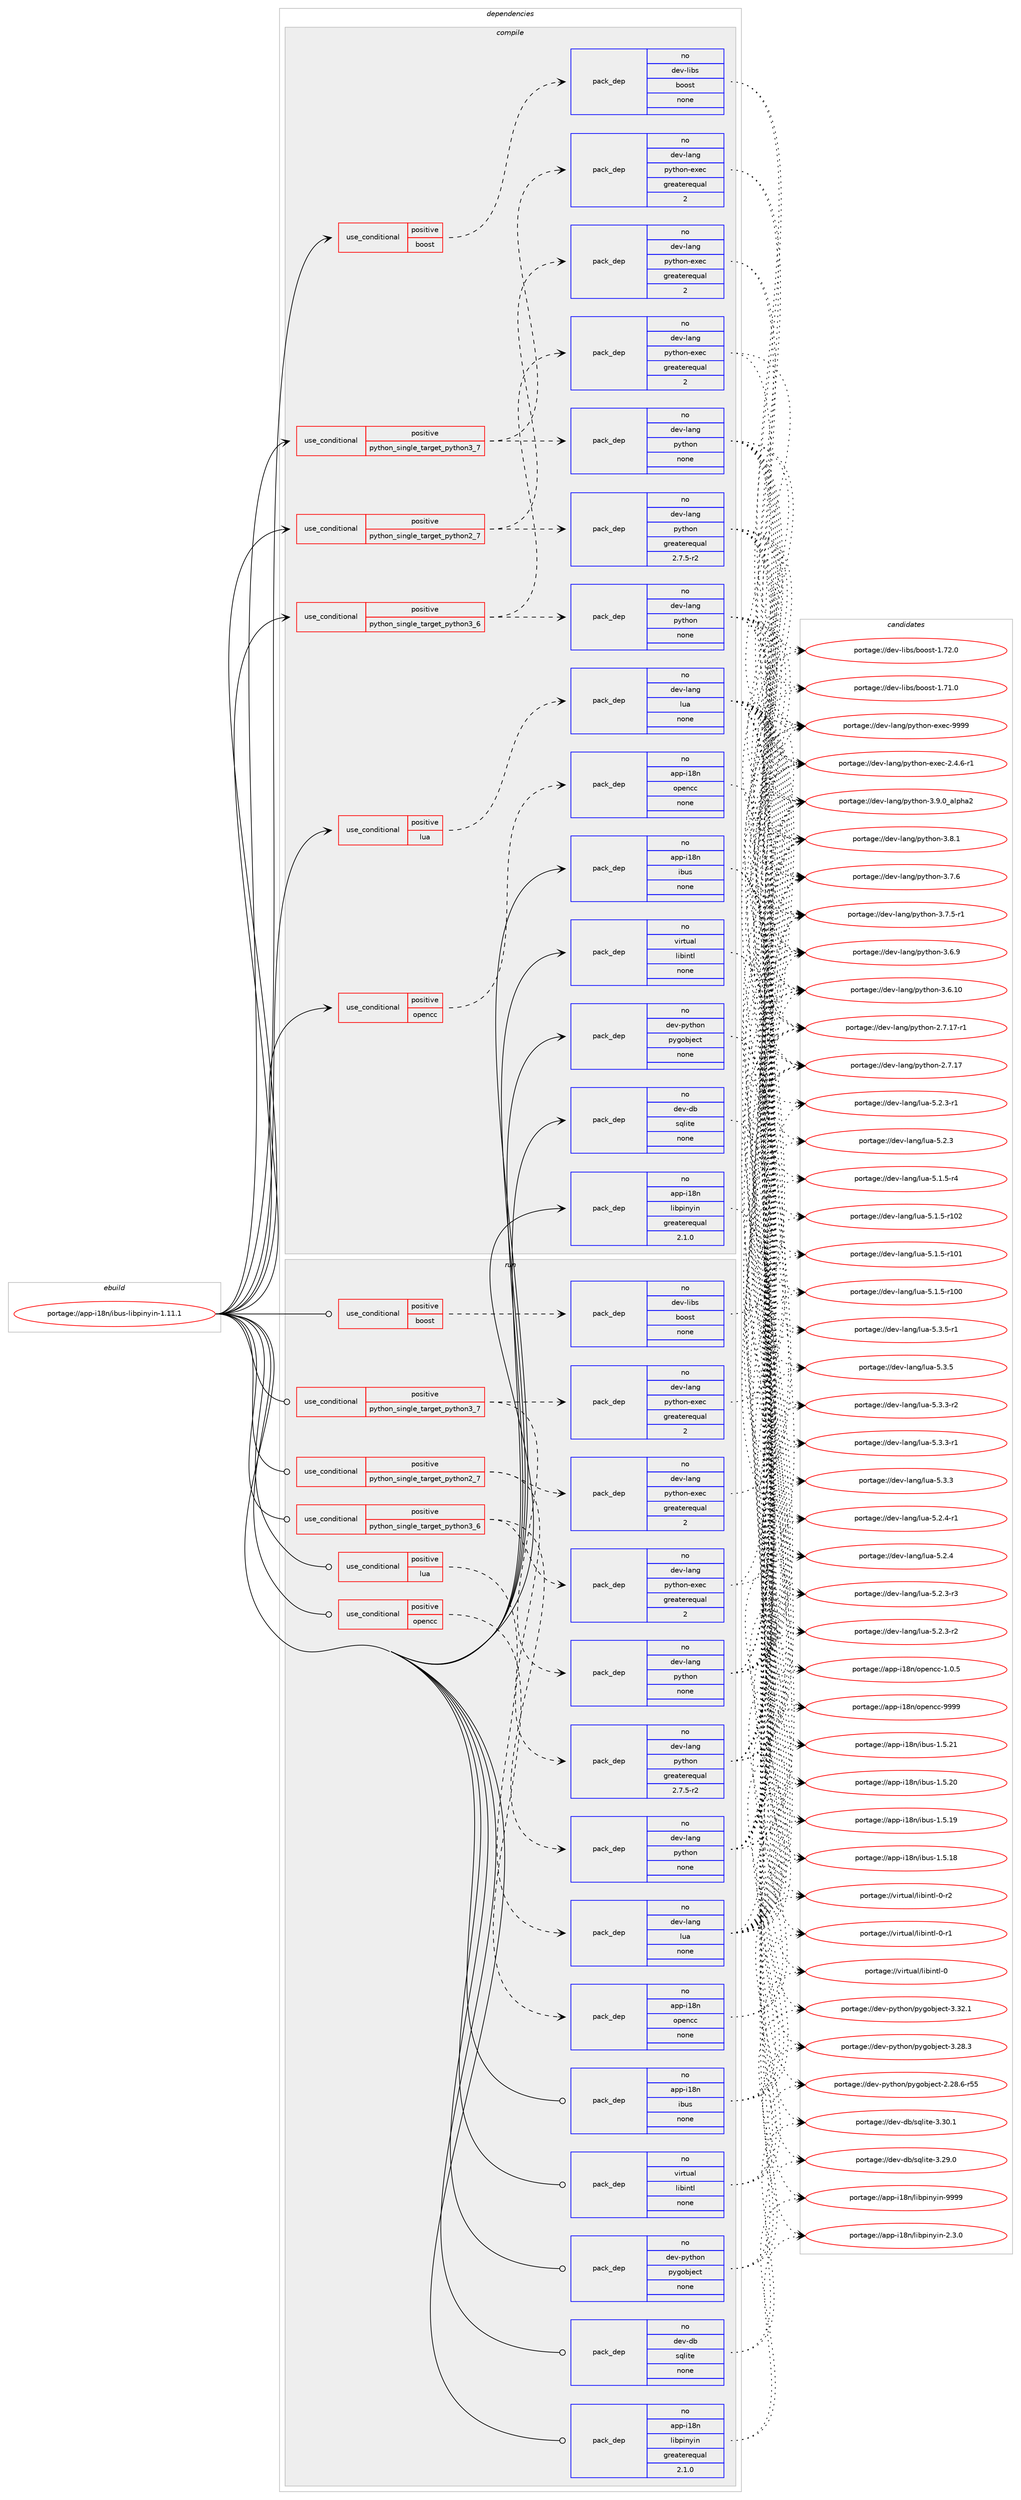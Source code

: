 digraph prolog {

# *************
# Graph options
# *************

newrank=true;
concentrate=true;
compound=true;
graph [rankdir=LR,fontname=Helvetica,fontsize=10,ranksep=1.5];#, ranksep=2.5, nodesep=0.2];
edge  [arrowhead=vee];
node  [fontname=Helvetica,fontsize=10];

# **********
# The ebuild
# **********

subgraph cluster_leftcol {
color=gray;
label=<<i>ebuild</i>>;
id [label="portage://app-i18n/ibus-libpinyin-1.11.1", color=red, width=4, href="../app-i18n/ibus-libpinyin-1.11.1.svg"];
}

# ****************
# The dependencies
# ****************

subgraph cluster_midcol {
color=gray;
label=<<i>dependencies</i>>;
subgraph cluster_compile {
fillcolor="#eeeeee";
style=filled;
label=<<i>compile</i>>;
subgraph cond144783 {
dependency618180 [label=<<TABLE BORDER="0" CELLBORDER="1" CELLSPACING="0" CELLPADDING="4"><TR><TD ROWSPAN="3" CELLPADDING="10">use_conditional</TD></TR><TR><TD>positive</TD></TR><TR><TD>boost</TD></TR></TABLE>>, shape=none, color=red];
subgraph pack465102 {
dependency618181 [label=<<TABLE BORDER="0" CELLBORDER="1" CELLSPACING="0" CELLPADDING="4" WIDTH="220"><TR><TD ROWSPAN="6" CELLPADDING="30">pack_dep</TD></TR><TR><TD WIDTH="110">no</TD></TR><TR><TD>dev-libs</TD></TR><TR><TD>boost</TD></TR><TR><TD>none</TD></TR><TR><TD></TD></TR></TABLE>>, shape=none, color=blue];
}
dependency618180:e -> dependency618181:w [weight=20,style="dashed",arrowhead="vee"];
}
id:e -> dependency618180:w [weight=20,style="solid",arrowhead="vee"];
subgraph cond144784 {
dependency618182 [label=<<TABLE BORDER="0" CELLBORDER="1" CELLSPACING="0" CELLPADDING="4"><TR><TD ROWSPAN="3" CELLPADDING="10">use_conditional</TD></TR><TR><TD>positive</TD></TR><TR><TD>lua</TD></TR></TABLE>>, shape=none, color=red];
subgraph pack465103 {
dependency618183 [label=<<TABLE BORDER="0" CELLBORDER="1" CELLSPACING="0" CELLPADDING="4" WIDTH="220"><TR><TD ROWSPAN="6" CELLPADDING="30">pack_dep</TD></TR><TR><TD WIDTH="110">no</TD></TR><TR><TD>dev-lang</TD></TR><TR><TD>lua</TD></TR><TR><TD>none</TD></TR><TR><TD></TD></TR></TABLE>>, shape=none, color=blue];
}
dependency618182:e -> dependency618183:w [weight=20,style="dashed",arrowhead="vee"];
}
id:e -> dependency618182:w [weight=20,style="solid",arrowhead="vee"];
subgraph cond144785 {
dependency618184 [label=<<TABLE BORDER="0" CELLBORDER="1" CELLSPACING="0" CELLPADDING="4"><TR><TD ROWSPAN="3" CELLPADDING="10">use_conditional</TD></TR><TR><TD>positive</TD></TR><TR><TD>opencc</TD></TR></TABLE>>, shape=none, color=red];
subgraph pack465104 {
dependency618185 [label=<<TABLE BORDER="0" CELLBORDER="1" CELLSPACING="0" CELLPADDING="4" WIDTH="220"><TR><TD ROWSPAN="6" CELLPADDING="30">pack_dep</TD></TR><TR><TD WIDTH="110">no</TD></TR><TR><TD>app-i18n</TD></TR><TR><TD>opencc</TD></TR><TR><TD>none</TD></TR><TR><TD></TD></TR></TABLE>>, shape=none, color=blue];
}
dependency618184:e -> dependency618185:w [weight=20,style="dashed",arrowhead="vee"];
}
id:e -> dependency618184:w [weight=20,style="solid",arrowhead="vee"];
subgraph cond144786 {
dependency618186 [label=<<TABLE BORDER="0" CELLBORDER="1" CELLSPACING="0" CELLPADDING="4"><TR><TD ROWSPAN="3" CELLPADDING="10">use_conditional</TD></TR><TR><TD>positive</TD></TR><TR><TD>python_single_target_python2_7</TD></TR></TABLE>>, shape=none, color=red];
subgraph pack465105 {
dependency618187 [label=<<TABLE BORDER="0" CELLBORDER="1" CELLSPACING="0" CELLPADDING="4" WIDTH="220"><TR><TD ROWSPAN="6" CELLPADDING="30">pack_dep</TD></TR><TR><TD WIDTH="110">no</TD></TR><TR><TD>dev-lang</TD></TR><TR><TD>python</TD></TR><TR><TD>greaterequal</TD></TR><TR><TD>2.7.5-r2</TD></TR></TABLE>>, shape=none, color=blue];
}
dependency618186:e -> dependency618187:w [weight=20,style="dashed",arrowhead="vee"];
subgraph pack465106 {
dependency618188 [label=<<TABLE BORDER="0" CELLBORDER="1" CELLSPACING="0" CELLPADDING="4" WIDTH="220"><TR><TD ROWSPAN="6" CELLPADDING="30">pack_dep</TD></TR><TR><TD WIDTH="110">no</TD></TR><TR><TD>dev-lang</TD></TR><TR><TD>python-exec</TD></TR><TR><TD>greaterequal</TD></TR><TR><TD>2</TD></TR></TABLE>>, shape=none, color=blue];
}
dependency618186:e -> dependency618188:w [weight=20,style="dashed",arrowhead="vee"];
}
id:e -> dependency618186:w [weight=20,style="solid",arrowhead="vee"];
subgraph cond144787 {
dependency618189 [label=<<TABLE BORDER="0" CELLBORDER="1" CELLSPACING="0" CELLPADDING="4"><TR><TD ROWSPAN="3" CELLPADDING="10">use_conditional</TD></TR><TR><TD>positive</TD></TR><TR><TD>python_single_target_python3_6</TD></TR></TABLE>>, shape=none, color=red];
subgraph pack465107 {
dependency618190 [label=<<TABLE BORDER="0" CELLBORDER="1" CELLSPACING="0" CELLPADDING="4" WIDTH="220"><TR><TD ROWSPAN="6" CELLPADDING="30">pack_dep</TD></TR><TR><TD WIDTH="110">no</TD></TR><TR><TD>dev-lang</TD></TR><TR><TD>python</TD></TR><TR><TD>none</TD></TR><TR><TD></TD></TR></TABLE>>, shape=none, color=blue];
}
dependency618189:e -> dependency618190:w [weight=20,style="dashed",arrowhead="vee"];
subgraph pack465108 {
dependency618191 [label=<<TABLE BORDER="0" CELLBORDER="1" CELLSPACING="0" CELLPADDING="4" WIDTH="220"><TR><TD ROWSPAN="6" CELLPADDING="30">pack_dep</TD></TR><TR><TD WIDTH="110">no</TD></TR><TR><TD>dev-lang</TD></TR><TR><TD>python-exec</TD></TR><TR><TD>greaterequal</TD></TR><TR><TD>2</TD></TR></TABLE>>, shape=none, color=blue];
}
dependency618189:e -> dependency618191:w [weight=20,style="dashed",arrowhead="vee"];
}
id:e -> dependency618189:w [weight=20,style="solid",arrowhead="vee"];
subgraph cond144788 {
dependency618192 [label=<<TABLE BORDER="0" CELLBORDER="1" CELLSPACING="0" CELLPADDING="4"><TR><TD ROWSPAN="3" CELLPADDING="10">use_conditional</TD></TR><TR><TD>positive</TD></TR><TR><TD>python_single_target_python3_7</TD></TR></TABLE>>, shape=none, color=red];
subgraph pack465109 {
dependency618193 [label=<<TABLE BORDER="0" CELLBORDER="1" CELLSPACING="0" CELLPADDING="4" WIDTH="220"><TR><TD ROWSPAN="6" CELLPADDING="30">pack_dep</TD></TR><TR><TD WIDTH="110">no</TD></TR><TR><TD>dev-lang</TD></TR><TR><TD>python</TD></TR><TR><TD>none</TD></TR><TR><TD></TD></TR></TABLE>>, shape=none, color=blue];
}
dependency618192:e -> dependency618193:w [weight=20,style="dashed",arrowhead="vee"];
subgraph pack465110 {
dependency618194 [label=<<TABLE BORDER="0" CELLBORDER="1" CELLSPACING="0" CELLPADDING="4" WIDTH="220"><TR><TD ROWSPAN="6" CELLPADDING="30">pack_dep</TD></TR><TR><TD WIDTH="110">no</TD></TR><TR><TD>dev-lang</TD></TR><TR><TD>python-exec</TD></TR><TR><TD>greaterequal</TD></TR><TR><TD>2</TD></TR></TABLE>>, shape=none, color=blue];
}
dependency618192:e -> dependency618194:w [weight=20,style="dashed",arrowhead="vee"];
}
id:e -> dependency618192:w [weight=20,style="solid",arrowhead="vee"];
subgraph pack465111 {
dependency618195 [label=<<TABLE BORDER="0" CELLBORDER="1" CELLSPACING="0" CELLPADDING="4" WIDTH="220"><TR><TD ROWSPAN="6" CELLPADDING="30">pack_dep</TD></TR><TR><TD WIDTH="110">no</TD></TR><TR><TD>app-i18n</TD></TR><TR><TD>ibus</TD></TR><TR><TD>none</TD></TR><TR><TD></TD></TR></TABLE>>, shape=none, color=blue];
}
id:e -> dependency618195:w [weight=20,style="solid",arrowhead="vee"];
subgraph pack465112 {
dependency618196 [label=<<TABLE BORDER="0" CELLBORDER="1" CELLSPACING="0" CELLPADDING="4" WIDTH="220"><TR><TD ROWSPAN="6" CELLPADDING="30">pack_dep</TD></TR><TR><TD WIDTH="110">no</TD></TR><TR><TD>app-i18n</TD></TR><TR><TD>libpinyin</TD></TR><TR><TD>greaterequal</TD></TR><TR><TD>2.1.0</TD></TR></TABLE>>, shape=none, color=blue];
}
id:e -> dependency618196:w [weight=20,style="solid",arrowhead="vee"];
subgraph pack465113 {
dependency618197 [label=<<TABLE BORDER="0" CELLBORDER="1" CELLSPACING="0" CELLPADDING="4" WIDTH="220"><TR><TD ROWSPAN="6" CELLPADDING="30">pack_dep</TD></TR><TR><TD WIDTH="110">no</TD></TR><TR><TD>dev-db</TD></TR><TR><TD>sqlite</TD></TR><TR><TD>none</TD></TR><TR><TD></TD></TR></TABLE>>, shape=none, color=blue];
}
id:e -> dependency618197:w [weight=20,style="solid",arrowhead="vee"];
subgraph pack465114 {
dependency618198 [label=<<TABLE BORDER="0" CELLBORDER="1" CELLSPACING="0" CELLPADDING="4" WIDTH="220"><TR><TD ROWSPAN="6" CELLPADDING="30">pack_dep</TD></TR><TR><TD WIDTH="110">no</TD></TR><TR><TD>dev-python</TD></TR><TR><TD>pygobject</TD></TR><TR><TD>none</TD></TR><TR><TD></TD></TR></TABLE>>, shape=none, color=blue];
}
id:e -> dependency618198:w [weight=20,style="solid",arrowhead="vee"];
subgraph pack465115 {
dependency618199 [label=<<TABLE BORDER="0" CELLBORDER="1" CELLSPACING="0" CELLPADDING="4" WIDTH="220"><TR><TD ROWSPAN="6" CELLPADDING="30">pack_dep</TD></TR><TR><TD WIDTH="110">no</TD></TR><TR><TD>virtual</TD></TR><TR><TD>libintl</TD></TR><TR><TD>none</TD></TR><TR><TD></TD></TR></TABLE>>, shape=none, color=blue];
}
id:e -> dependency618199:w [weight=20,style="solid",arrowhead="vee"];
}
subgraph cluster_compileandrun {
fillcolor="#eeeeee";
style=filled;
label=<<i>compile and run</i>>;
}
subgraph cluster_run {
fillcolor="#eeeeee";
style=filled;
label=<<i>run</i>>;
subgraph cond144789 {
dependency618200 [label=<<TABLE BORDER="0" CELLBORDER="1" CELLSPACING="0" CELLPADDING="4"><TR><TD ROWSPAN="3" CELLPADDING="10">use_conditional</TD></TR><TR><TD>positive</TD></TR><TR><TD>boost</TD></TR></TABLE>>, shape=none, color=red];
subgraph pack465116 {
dependency618201 [label=<<TABLE BORDER="0" CELLBORDER="1" CELLSPACING="0" CELLPADDING="4" WIDTH="220"><TR><TD ROWSPAN="6" CELLPADDING="30">pack_dep</TD></TR><TR><TD WIDTH="110">no</TD></TR><TR><TD>dev-libs</TD></TR><TR><TD>boost</TD></TR><TR><TD>none</TD></TR><TR><TD></TD></TR></TABLE>>, shape=none, color=blue];
}
dependency618200:e -> dependency618201:w [weight=20,style="dashed",arrowhead="vee"];
}
id:e -> dependency618200:w [weight=20,style="solid",arrowhead="odot"];
subgraph cond144790 {
dependency618202 [label=<<TABLE BORDER="0" CELLBORDER="1" CELLSPACING="0" CELLPADDING="4"><TR><TD ROWSPAN="3" CELLPADDING="10">use_conditional</TD></TR><TR><TD>positive</TD></TR><TR><TD>lua</TD></TR></TABLE>>, shape=none, color=red];
subgraph pack465117 {
dependency618203 [label=<<TABLE BORDER="0" CELLBORDER="1" CELLSPACING="0" CELLPADDING="4" WIDTH="220"><TR><TD ROWSPAN="6" CELLPADDING="30">pack_dep</TD></TR><TR><TD WIDTH="110">no</TD></TR><TR><TD>dev-lang</TD></TR><TR><TD>lua</TD></TR><TR><TD>none</TD></TR><TR><TD></TD></TR></TABLE>>, shape=none, color=blue];
}
dependency618202:e -> dependency618203:w [weight=20,style="dashed",arrowhead="vee"];
}
id:e -> dependency618202:w [weight=20,style="solid",arrowhead="odot"];
subgraph cond144791 {
dependency618204 [label=<<TABLE BORDER="0" CELLBORDER="1" CELLSPACING="0" CELLPADDING="4"><TR><TD ROWSPAN="3" CELLPADDING="10">use_conditional</TD></TR><TR><TD>positive</TD></TR><TR><TD>opencc</TD></TR></TABLE>>, shape=none, color=red];
subgraph pack465118 {
dependency618205 [label=<<TABLE BORDER="0" CELLBORDER="1" CELLSPACING="0" CELLPADDING="4" WIDTH="220"><TR><TD ROWSPAN="6" CELLPADDING="30">pack_dep</TD></TR><TR><TD WIDTH="110">no</TD></TR><TR><TD>app-i18n</TD></TR><TR><TD>opencc</TD></TR><TR><TD>none</TD></TR><TR><TD></TD></TR></TABLE>>, shape=none, color=blue];
}
dependency618204:e -> dependency618205:w [weight=20,style="dashed",arrowhead="vee"];
}
id:e -> dependency618204:w [weight=20,style="solid",arrowhead="odot"];
subgraph cond144792 {
dependency618206 [label=<<TABLE BORDER="0" CELLBORDER="1" CELLSPACING="0" CELLPADDING="4"><TR><TD ROWSPAN="3" CELLPADDING="10">use_conditional</TD></TR><TR><TD>positive</TD></TR><TR><TD>python_single_target_python2_7</TD></TR></TABLE>>, shape=none, color=red];
subgraph pack465119 {
dependency618207 [label=<<TABLE BORDER="0" CELLBORDER="1" CELLSPACING="0" CELLPADDING="4" WIDTH="220"><TR><TD ROWSPAN="6" CELLPADDING="30">pack_dep</TD></TR><TR><TD WIDTH="110">no</TD></TR><TR><TD>dev-lang</TD></TR><TR><TD>python</TD></TR><TR><TD>greaterequal</TD></TR><TR><TD>2.7.5-r2</TD></TR></TABLE>>, shape=none, color=blue];
}
dependency618206:e -> dependency618207:w [weight=20,style="dashed",arrowhead="vee"];
subgraph pack465120 {
dependency618208 [label=<<TABLE BORDER="0" CELLBORDER="1" CELLSPACING="0" CELLPADDING="4" WIDTH="220"><TR><TD ROWSPAN="6" CELLPADDING="30">pack_dep</TD></TR><TR><TD WIDTH="110">no</TD></TR><TR><TD>dev-lang</TD></TR><TR><TD>python-exec</TD></TR><TR><TD>greaterequal</TD></TR><TR><TD>2</TD></TR></TABLE>>, shape=none, color=blue];
}
dependency618206:e -> dependency618208:w [weight=20,style="dashed",arrowhead="vee"];
}
id:e -> dependency618206:w [weight=20,style="solid",arrowhead="odot"];
subgraph cond144793 {
dependency618209 [label=<<TABLE BORDER="0" CELLBORDER="1" CELLSPACING="0" CELLPADDING="4"><TR><TD ROWSPAN="3" CELLPADDING="10">use_conditional</TD></TR><TR><TD>positive</TD></TR><TR><TD>python_single_target_python3_6</TD></TR></TABLE>>, shape=none, color=red];
subgraph pack465121 {
dependency618210 [label=<<TABLE BORDER="0" CELLBORDER="1" CELLSPACING="0" CELLPADDING="4" WIDTH="220"><TR><TD ROWSPAN="6" CELLPADDING="30">pack_dep</TD></TR><TR><TD WIDTH="110">no</TD></TR><TR><TD>dev-lang</TD></TR><TR><TD>python</TD></TR><TR><TD>none</TD></TR><TR><TD></TD></TR></TABLE>>, shape=none, color=blue];
}
dependency618209:e -> dependency618210:w [weight=20,style="dashed",arrowhead="vee"];
subgraph pack465122 {
dependency618211 [label=<<TABLE BORDER="0" CELLBORDER="1" CELLSPACING="0" CELLPADDING="4" WIDTH="220"><TR><TD ROWSPAN="6" CELLPADDING="30">pack_dep</TD></TR><TR><TD WIDTH="110">no</TD></TR><TR><TD>dev-lang</TD></TR><TR><TD>python-exec</TD></TR><TR><TD>greaterequal</TD></TR><TR><TD>2</TD></TR></TABLE>>, shape=none, color=blue];
}
dependency618209:e -> dependency618211:w [weight=20,style="dashed",arrowhead="vee"];
}
id:e -> dependency618209:w [weight=20,style="solid",arrowhead="odot"];
subgraph cond144794 {
dependency618212 [label=<<TABLE BORDER="0" CELLBORDER="1" CELLSPACING="0" CELLPADDING="4"><TR><TD ROWSPAN="3" CELLPADDING="10">use_conditional</TD></TR><TR><TD>positive</TD></TR><TR><TD>python_single_target_python3_7</TD></TR></TABLE>>, shape=none, color=red];
subgraph pack465123 {
dependency618213 [label=<<TABLE BORDER="0" CELLBORDER="1" CELLSPACING="0" CELLPADDING="4" WIDTH="220"><TR><TD ROWSPAN="6" CELLPADDING="30">pack_dep</TD></TR><TR><TD WIDTH="110">no</TD></TR><TR><TD>dev-lang</TD></TR><TR><TD>python</TD></TR><TR><TD>none</TD></TR><TR><TD></TD></TR></TABLE>>, shape=none, color=blue];
}
dependency618212:e -> dependency618213:w [weight=20,style="dashed",arrowhead="vee"];
subgraph pack465124 {
dependency618214 [label=<<TABLE BORDER="0" CELLBORDER="1" CELLSPACING="0" CELLPADDING="4" WIDTH="220"><TR><TD ROWSPAN="6" CELLPADDING="30">pack_dep</TD></TR><TR><TD WIDTH="110">no</TD></TR><TR><TD>dev-lang</TD></TR><TR><TD>python-exec</TD></TR><TR><TD>greaterequal</TD></TR><TR><TD>2</TD></TR></TABLE>>, shape=none, color=blue];
}
dependency618212:e -> dependency618214:w [weight=20,style="dashed",arrowhead="vee"];
}
id:e -> dependency618212:w [weight=20,style="solid",arrowhead="odot"];
subgraph pack465125 {
dependency618215 [label=<<TABLE BORDER="0" CELLBORDER="1" CELLSPACING="0" CELLPADDING="4" WIDTH="220"><TR><TD ROWSPAN="6" CELLPADDING="30">pack_dep</TD></TR><TR><TD WIDTH="110">no</TD></TR><TR><TD>app-i18n</TD></TR><TR><TD>ibus</TD></TR><TR><TD>none</TD></TR><TR><TD></TD></TR></TABLE>>, shape=none, color=blue];
}
id:e -> dependency618215:w [weight=20,style="solid",arrowhead="odot"];
subgraph pack465126 {
dependency618216 [label=<<TABLE BORDER="0" CELLBORDER="1" CELLSPACING="0" CELLPADDING="4" WIDTH="220"><TR><TD ROWSPAN="6" CELLPADDING="30">pack_dep</TD></TR><TR><TD WIDTH="110">no</TD></TR><TR><TD>app-i18n</TD></TR><TR><TD>libpinyin</TD></TR><TR><TD>greaterequal</TD></TR><TR><TD>2.1.0</TD></TR></TABLE>>, shape=none, color=blue];
}
id:e -> dependency618216:w [weight=20,style="solid",arrowhead="odot"];
subgraph pack465127 {
dependency618217 [label=<<TABLE BORDER="0" CELLBORDER="1" CELLSPACING="0" CELLPADDING="4" WIDTH="220"><TR><TD ROWSPAN="6" CELLPADDING="30">pack_dep</TD></TR><TR><TD WIDTH="110">no</TD></TR><TR><TD>dev-db</TD></TR><TR><TD>sqlite</TD></TR><TR><TD>none</TD></TR><TR><TD></TD></TR></TABLE>>, shape=none, color=blue];
}
id:e -> dependency618217:w [weight=20,style="solid",arrowhead="odot"];
subgraph pack465128 {
dependency618218 [label=<<TABLE BORDER="0" CELLBORDER="1" CELLSPACING="0" CELLPADDING="4" WIDTH="220"><TR><TD ROWSPAN="6" CELLPADDING="30">pack_dep</TD></TR><TR><TD WIDTH="110">no</TD></TR><TR><TD>dev-python</TD></TR><TR><TD>pygobject</TD></TR><TR><TD>none</TD></TR><TR><TD></TD></TR></TABLE>>, shape=none, color=blue];
}
id:e -> dependency618218:w [weight=20,style="solid",arrowhead="odot"];
subgraph pack465129 {
dependency618219 [label=<<TABLE BORDER="0" CELLBORDER="1" CELLSPACING="0" CELLPADDING="4" WIDTH="220"><TR><TD ROWSPAN="6" CELLPADDING="30">pack_dep</TD></TR><TR><TD WIDTH="110">no</TD></TR><TR><TD>virtual</TD></TR><TR><TD>libintl</TD></TR><TR><TD>none</TD></TR><TR><TD></TD></TR></TABLE>>, shape=none, color=blue];
}
id:e -> dependency618219:w [weight=20,style="solid",arrowhead="odot"];
}
}

# **************
# The candidates
# **************

subgraph cluster_choices {
rank=same;
color=gray;
label=<<i>candidates</i>>;

subgraph choice465102 {
color=black;
nodesep=1;
choice1001011184510810598115479811111111511645494655504648 [label="portage://dev-libs/boost-1.72.0", color=red, width=4,href="../dev-libs/boost-1.72.0.svg"];
choice1001011184510810598115479811111111511645494655494648 [label="portage://dev-libs/boost-1.71.0", color=red, width=4,href="../dev-libs/boost-1.71.0.svg"];
dependency618181:e -> choice1001011184510810598115479811111111511645494655504648:w [style=dotted,weight="100"];
dependency618181:e -> choice1001011184510810598115479811111111511645494655494648:w [style=dotted,weight="100"];
}
subgraph choice465103 {
color=black;
nodesep=1;
choice100101118451089711010347108117974553465146534511449 [label="portage://dev-lang/lua-5.3.5-r1", color=red, width=4,href="../dev-lang/lua-5.3.5-r1.svg"];
choice10010111845108971101034710811797455346514653 [label="portage://dev-lang/lua-5.3.5", color=red, width=4,href="../dev-lang/lua-5.3.5.svg"];
choice100101118451089711010347108117974553465146514511450 [label="portage://dev-lang/lua-5.3.3-r2", color=red, width=4,href="../dev-lang/lua-5.3.3-r2.svg"];
choice100101118451089711010347108117974553465146514511449 [label="portage://dev-lang/lua-5.3.3-r1", color=red, width=4,href="../dev-lang/lua-5.3.3-r1.svg"];
choice10010111845108971101034710811797455346514651 [label="portage://dev-lang/lua-5.3.3", color=red, width=4,href="../dev-lang/lua-5.3.3.svg"];
choice100101118451089711010347108117974553465046524511449 [label="portage://dev-lang/lua-5.2.4-r1", color=red, width=4,href="../dev-lang/lua-5.2.4-r1.svg"];
choice10010111845108971101034710811797455346504652 [label="portage://dev-lang/lua-5.2.4", color=red, width=4,href="../dev-lang/lua-5.2.4.svg"];
choice100101118451089711010347108117974553465046514511451 [label="portage://dev-lang/lua-5.2.3-r3", color=red, width=4,href="../dev-lang/lua-5.2.3-r3.svg"];
choice100101118451089711010347108117974553465046514511450 [label="portage://dev-lang/lua-5.2.3-r2", color=red, width=4,href="../dev-lang/lua-5.2.3-r2.svg"];
choice100101118451089711010347108117974553465046514511449 [label="portage://dev-lang/lua-5.2.3-r1", color=red, width=4,href="../dev-lang/lua-5.2.3-r1.svg"];
choice10010111845108971101034710811797455346504651 [label="portage://dev-lang/lua-5.2.3", color=red, width=4,href="../dev-lang/lua-5.2.3.svg"];
choice100101118451089711010347108117974553464946534511452 [label="portage://dev-lang/lua-5.1.5-r4", color=red, width=4,href="../dev-lang/lua-5.1.5-r4.svg"];
choice1001011184510897110103471081179745534649465345114494850 [label="portage://dev-lang/lua-5.1.5-r102", color=red, width=4,href="../dev-lang/lua-5.1.5-r102.svg"];
choice1001011184510897110103471081179745534649465345114494849 [label="portage://dev-lang/lua-5.1.5-r101", color=red, width=4,href="../dev-lang/lua-5.1.5-r101.svg"];
choice1001011184510897110103471081179745534649465345114494848 [label="portage://dev-lang/lua-5.1.5-r100", color=red, width=4,href="../dev-lang/lua-5.1.5-r100.svg"];
dependency618183:e -> choice100101118451089711010347108117974553465146534511449:w [style=dotted,weight="100"];
dependency618183:e -> choice10010111845108971101034710811797455346514653:w [style=dotted,weight="100"];
dependency618183:e -> choice100101118451089711010347108117974553465146514511450:w [style=dotted,weight="100"];
dependency618183:e -> choice100101118451089711010347108117974553465146514511449:w [style=dotted,weight="100"];
dependency618183:e -> choice10010111845108971101034710811797455346514651:w [style=dotted,weight="100"];
dependency618183:e -> choice100101118451089711010347108117974553465046524511449:w [style=dotted,weight="100"];
dependency618183:e -> choice10010111845108971101034710811797455346504652:w [style=dotted,weight="100"];
dependency618183:e -> choice100101118451089711010347108117974553465046514511451:w [style=dotted,weight="100"];
dependency618183:e -> choice100101118451089711010347108117974553465046514511450:w [style=dotted,weight="100"];
dependency618183:e -> choice100101118451089711010347108117974553465046514511449:w [style=dotted,weight="100"];
dependency618183:e -> choice10010111845108971101034710811797455346504651:w [style=dotted,weight="100"];
dependency618183:e -> choice100101118451089711010347108117974553464946534511452:w [style=dotted,weight="100"];
dependency618183:e -> choice1001011184510897110103471081179745534649465345114494850:w [style=dotted,weight="100"];
dependency618183:e -> choice1001011184510897110103471081179745534649465345114494849:w [style=dotted,weight="100"];
dependency618183:e -> choice1001011184510897110103471081179745534649465345114494848:w [style=dotted,weight="100"];
}
subgraph choice465104 {
color=black;
nodesep=1;
choice971121124510549561104711111210111099994557575757 [label="portage://app-i18n/opencc-9999", color=red, width=4,href="../app-i18n/opencc-9999.svg"];
choice97112112451054956110471111121011109999454946484653 [label="portage://app-i18n/opencc-1.0.5", color=red, width=4,href="../app-i18n/opencc-1.0.5.svg"];
dependency618185:e -> choice971121124510549561104711111210111099994557575757:w [style=dotted,weight="100"];
dependency618185:e -> choice97112112451054956110471111121011109999454946484653:w [style=dotted,weight="100"];
}
subgraph choice465105 {
color=black;
nodesep=1;
choice10010111845108971101034711212111610411111045514657464895971081121049750 [label="portage://dev-lang/python-3.9.0_alpha2", color=red, width=4,href="../dev-lang/python-3.9.0_alpha2.svg"];
choice100101118451089711010347112121116104111110455146564649 [label="portage://dev-lang/python-3.8.1", color=red, width=4,href="../dev-lang/python-3.8.1.svg"];
choice100101118451089711010347112121116104111110455146554654 [label="portage://dev-lang/python-3.7.6", color=red, width=4,href="../dev-lang/python-3.7.6.svg"];
choice1001011184510897110103471121211161041111104551465546534511449 [label="portage://dev-lang/python-3.7.5-r1", color=red, width=4,href="../dev-lang/python-3.7.5-r1.svg"];
choice100101118451089711010347112121116104111110455146544657 [label="portage://dev-lang/python-3.6.9", color=red, width=4,href="../dev-lang/python-3.6.9.svg"];
choice10010111845108971101034711212111610411111045514654464948 [label="portage://dev-lang/python-3.6.10", color=red, width=4,href="../dev-lang/python-3.6.10.svg"];
choice100101118451089711010347112121116104111110455046554649554511449 [label="portage://dev-lang/python-2.7.17-r1", color=red, width=4,href="../dev-lang/python-2.7.17-r1.svg"];
choice10010111845108971101034711212111610411111045504655464955 [label="portage://dev-lang/python-2.7.17", color=red, width=4,href="../dev-lang/python-2.7.17.svg"];
dependency618187:e -> choice10010111845108971101034711212111610411111045514657464895971081121049750:w [style=dotted,weight="100"];
dependency618187:e -> choice100101118451089711010347112121116104111110455146564649:w [style=dotted,weight="100"];
dependency618187:e -> choice100101118451089711010347112121116104111110455146554654:w [style=dotted,weight="100"];
dependency618187:e -> choice1001011184510897110103471121211161041111104551465546534511449:w [style=dotted,weight="100"];
dependency618187:e -> choice100101118451089711010347112121116104111110455146544657:w [style=dotted,weight="100"];
dependency618187:e -> choice10010111845108971101034711212111610411111045514654464948:w [style=dotted,weight="100"];
dependency618187:e -> choice100101118451089711010347112121116104111110455046554649554511449:w [style=dotted,weight="100"];
dependency618187:e -> choice10010111845108971101034711212111610411111045504655464955:w [style=dotted,weight="100"];
}
subgraph choice465106 {
color=black;
nodesep=1;
choice10010111845108971101034711212111610411111045101120101994557575757 [label="portage://dev-lang/python-exec-9999", color=red, width=4,href="../dev-lang/python-exec-9999.svg"];
choice10010111845108971101034711212111610411111045101120101994550465246544511449 [label="portage://dev-lang/python-exec-2.4.6-r1", color=red, width=4,href="../dev-lang/python-exec-2.4.6-r1.svg"];
dependency618188:e -> choice10010111845108971101034711212111610411111045101120101994557575757:w [style=dotted,weight="100"];
dependency618188:e -> choice10010111845108971101034711212111610411111045101120101994550465246544511449:w [style=dotted,weight="100"];
}
subgraph choice465107 {
color=black;
nodesep=1;
choice10010111845108971101034711212111610411111045514657464895971081121049750 [label="portage://dev-lang/python-3.9.0_alpha2", color=red, width=4,href="../dev-lang/python-3.9.0_alpha2.svg"];
choice100101118451089711010347112121116104111110455146564649 [label="portage://dev-lang/python-3.8.1", color=red, width=4,href="../dev-lang/python-3.8.1.svg"];
choice100101118451089711010347112121116104111110455146554654 [label="portage://dev-lang/python-3.7.6", color=red, width=4,href="../dev-lang/python-3.7.6.svg"];
choice1001011184510897110103471121211161041111104551465546534511449 [label="portage://dev-lang/python-3.7.5-r1", color=red, width=4,href="../dev-lang/python-3.7.5-r1.svg"];
choice100101118451089711010347112121116104111110455146544657 [label="portage://dev-lang/python-3.6.9", color=red, width=4,href="../dev-lang/python-3.6.9.svg"];
choice10010111845108971101034711212111610411111045514654464948 [label="portage://dev-lang/python-3.6.10", color=red, width=4,href="../dev-lang/python-3.6.10.svg"];
choice100101118451089711010347112121116104111110455046554649554511449 [label="portage://dev-lang/python-2.7.17-r1", color=red, width=4,href="../dev-lang/python-2.7.17-r1.svg"];
choice10010111845108971101034711212111610411111045504655464955 [label="portage://dev-lang/python-2.7.17", color=red, width=4,href="../dev-lang/python-2.7.17.svg"];
dependency618190:e -> choice10010111845108971101034711212111610411111045514657464895971081121049750:w [style=dotted,weight="100"];
dependency618190:e -> choice100101118451089711010347112121116104111110455146564649:w [style=dotted,weight="100"];
dependency618190:e -> choice100101118451089711010347112121116104111110455146554654:w [style=dotted,weight="100"];
dependency618190:e -> choice1001011184510897110103471121211161041111104551465546534511449:w [style=dotted,weight="100"];
dependency618190:e -> choice100101118451089711010347112121116104111110455146544657:w [style=dotted,weight="100"];
dependency618190:e -> choice10010111845108971101034711212111610411111045514654464948:w [style=dotted,weight="100"];
dependency618190:e -> choice100101118451089711010347112121116104111110455046554649554511449:w [style=dotted,weight="100"];
dependency618190:e -> choice10010111845108971101034711212111610411111045504655464955:w [style=dotted,weight="100"];
}
subgraph choice465108 {
color=black;
nodesep=1;
choice10010111845108971101034711212111610411111045101120101994557575757 [label="portage://dev-lang/python-exec-9999", color=red, width=4,href="../dev-lang/python-exec-9999.svg"];
choice10010111845108971101034711212111610411111045101120101994550465246544511449 [label="portage://dev-lang/python-exec-2.4.6-r1", color=red, width=4,href="../dev-lang/python-exec-2.4.6-r1.svg"];
dependency618191:e -> choice10010111845108971101034711212111610411111045101120101994557575757:w [style=dotted,weight="100"];
dependency618191:e -> choice10010111845108971101034711212111610411111045101120101994550465246544511449:w [style=dotted,weight="100"];
}
subgraph choice465109 {
color=black;
nodesep=1;
choice10010111845108971101034711212111610411111045514657464895971081121049750 [label="portage://dev-lang/python-3.9.0_alpha2", color=red, width=4,href="../dev-lang/python-3.9.0_alpha2.svg"];
choice100101118451089711010347112121116104111110455146564649 [label="portage://dev-lang/python-3.8.1", color=red, width=4,href="../dev-lang/python-3.8.1.svg"];
choice100101118451089711010347112121116104111110455146554654 [label="portage://dev-lang/python-3.7.6", color=red, width=4,href="../dev-lang/python-3.7.6.svg"];
choice1001011184510897110103471121211161041111104551465546534511449 [label="portage://dev-lang/python-3.7.5-r1", color=red, width=4,href="../dev-lang/python-3.7.5-r1.svg"];
choice100101118451089711010347112121116104111110455146544657 [label="portage://dev-lang/python-3.6.9", color=red, width=4,href="../dev-lang/python-3.6.9.svg"];
choice10010111845108971101034711212111610411111045514654464948 [label="portage://dev-lang/python-3.6.10", color=red, width=4,href="../dev-lang/python-3.6.10.svg"];
choice100101118451089711010347112121116104111110455046554649554511449 [label="portage://dev-lang/python-2.7.17-r1", color=red, width=4,href="../dev-lang/python-2.7.17-r1.svg"];
choice10010111845108971101034711212111610411111045504655464955 [label="portage://dev-lang/python-2.7.17", color=red, width=4,href="../dev-lang/python-2.7.17.svg"];
dependency618193:e -> choice10010111845108971101034711212111610411111045514657464895971081121049750:w [style=dotted,weight="100"];
dependency618193:e -> choice100101118451089711010347112121116104111110455146564649:w [style=dotted,weight="100"];
dependency618193:e -> choice100101118451089711010347112121116104111110455146554654:w [style=dotted,weight="100"];
dependency618193:e -> choice1001011184510897110103471121211161041111104551465546534511449:w [style=dotted,weight="100"];
dependency618193:e -> choice100101118451089711010347112121116104111110455146544657:w [style=dotted,weight="100"];
dependency618193:e -> choice10010111845108971101034711212111610411111045514654464948:w [style=dotted,weight="100"];
dependency618193:e -> choice100101118451089711010347112121116104111110455046554649554511449:w [style=dotted,weight="100"];
dependency618193:e -> choice10010111845108971101034711212111610411111045504655464955:w [style=dotted,weight="100"];
}
subgraph choice465110 {
color=black;
nodesep=1;
choice10010111845108971101034711212111610411111045101120101994557575757 [label="portage://dev-lang/python-exec-9999", color=red, width=4,href="../dev-lang/python-exec-9999.svg"];
choice10010111845108971101034711212111610411111045101120101994550465246544511449 [label="portage://dev-lang/python-exec-2.4.6-r1", color=red, width=4,href="../dev-lang/python-exec-2.4.6-r1.svg"];
dependency618194:e -> choice10010111845108971101034711212111610411111045101120101994557575757:w [style=dotted,weight="100"];
dependency618194:e -> choice10010111845108971101034711212111610411111045101120101994550465246544511449:w [style=dotted,weight="100"];
}
subgraph choice465111 {
color=black;
nodesep=1;
choice97112112451054956110471059811711545494653465049 [label="portage://app-i18n/ibus-1.5.21", color=red, width=4,href="../app-i18n/ibus-1.5.21.svg"];
choice97112112451054956110471059811711545494653465048 [label="portage://app-i18n/ibus-1.5.20", color=red, width=4,href="../app-i18n/ibus-1.5.20.svg"];
choice97112112451054956110471059811711545494653464957 [label="portage://app-i18n/ibus-1.5.19", color=red, width=4,href="../app-i18n/ibus-1.5.19.svg"];
choice97112112451054956110471059811711545494653464956 [label="portage://app-i18n/ibus-1.5.18", color=red, width=4,href="../app-i18n/ibus-1.5.18.svg"];
dependency618195:e -> choice97112112451054956110471059811711545494653465049:w [style=dotted,weight="100"];
dependency618195:e -> choice97112112451054956110471059811711545494653465048:w [style=dotted,weight="100"];
dependency618195:e -> choice97112112451054956110471059811711545494653464957:w [style=dotted,weight="100"];
dependency618195:e -> choice97112112451054956110471059811711545494653464956:w [style=dotted,weight="100"];
}
subgraph choice465112 {
color=black;
nodesep=1;
choice9711211245105495611047108105981121051101211051104557575757 [label="portage://app-i18n/libpinyin-9999", color=red, width=4,href="../app-i18n/libpinyin-9999.svg"];
choice971121124510549561104710810598112105110121105110455046514648 [label="portage://app-i18n/libpinyin-2.3.0", color=red, width=4,href="../app-i18n/libpinyin-2.3.0.svg"];
dependency618196:e -> choice9711211245105495611047108105981121051101211051104557575757:w [style=dotted,weight="100"];
dependency618196:e -> choice971121124510549561104710810598112105110121105110455046514648:w [style=dotted,weight="100"];
}
subgraph choice465113 {
color=black;
nodesep=1;
choice10010111845100984711511310810511610145514651484649 [label="portage://dev-db/sqlite-3.30.1", color=red, width=4,href="../dev-db/sqlite-3.30.1.svg"];
choice10010111845100984711511310810511610145514650574648 [label="portage://dev-db/sqlite-3.29.0", color=red, width=4,href="../dev-db/sqlite-3.29.0.svg"];
dependency618197:e -> choice10010111845100984711511310810511610145514651484649:w [style=dotted,weight="100"];
dependency618197:e -> choice10010111845100984711511310810511610145514650574648:w [style=dotted,weight="100"];
}
subgraph choice465114 {
color=black;
nodesep=1;
choice1001011184511212111610411111047112121103111981061019911645514651504649 [label="portage://dev-python/pygobject-3.32.1", color=red, width=4,href="../dev-python/pygobject-3.32.1.svg"];
choice1001011184511212111610411111047112121103111981061019911645514650564651 [label="portage://dev-python/pygobject-3.28.3", color=red, width=4,href="../dev-python/pygobject-3.28.3.svg"];
choice1001011184511212111610411111047112121103111981061019911645504650564654451145353 [label="portage://dev-python/pygobject-2.28.6-r55", color=red, width=4,href="../dev-python/pygobject-2.28.6-r55.svg"];
dependency618198:e -> choice1001011184511212111610411111047112121103111981061019911645514651504649:w [style=dotted,weight="100"];
dependency618198:e -> choice1001011184511212111610411111047112121103111981061019911645514650564651:w [style=dotted,weight="100"];
dependency618198:e -> choice1001011184511212111610411111047112121103111981061019911645504650564654451145353:w [style=dotted,weight="100"];
}
subgraph choice465115 {
color=black;
nodesep=1;
choice11810511411611797108471081059810511011610845484511450 [label="portage://virtual/libintl-0-r2", color=red, width=4,href="../virtual/libintl-0-r2.svg"];
choice11810511411611797108471081059810511011610845484511449 [label="portage://virtual/libintl-0-r1", color=red, width=4,href="../virtual/libintl-0-r1.svg"];
choice1181051141161179710847108105981051101161084548 [label="portage://virtual/libintl-0", color=red, width=4,href="../virtual/libintl-0.svg"];
dependency618199:e -> choice11810511411611797108471081059810511011610845484511450:w [style=dotted,weight="100"];
dependency618199:e -> choice11810511411611797108471081059810511011610845484511449:w [style=dotted,weight="100"];
dependency618199:e -> choice1181051141161179710847108105981051101161084548:w [style=dotted,weight="100"];
}
subgraph choice465116 {
color=black;
nodesep=1;
choice1001011184510810598115479811111111511645494655504648 [label="portage://dev-libs/boost-1.72.0", color=red, width=4,href="../dev-libs/boost-1.72.0.svg"];
choice1001011184510810598115479811111111511645494655494648 [label="portage://dev-libs/boost-1.71.0", color=red, width=4,href="../dev-libs/boost-1.71.0.svg"];
dependency618201:e -> choice1001011184510810598115479811111111511645494655504648:w [style=dotted,weight="100"];
dependency618201:e -> choice1001011184510810598115479811111111511645494655494648:w [style=dotted,weight="100"];
}
subgraph choice465117 {
color=black;
nodesep=1;
choice100101118451089711010347108117974553465146534511449 [label="portage://dev-lang/lua-5.3.5-r1", color=red, width=4,href="../dev-lang/lua-5.3.5-r1.svg"];
choice10010111845108971101034710811797455346514653 [label="portage://dev-lang/lua-5.3.5", color=red, width=4,href="../dev-lang/lua-5.3.5.svg"];
choice100101118451089711010347108117974553465146514511450 [label="portage://dev-lang/lua-5.3.3-r2", color=red, width=4,href="../dev-lang/lua-5.3.3-r2.svg"];
choice100101118451089711010347108117974553465146514511449 [label="portage://dev-lang/lua-5.3.3-r1", color=red, width=4,href="../dev-lang/lua-5.3.3-r1.svg"];
choice10010111845108971101034710811797455346514651 [label="portage://dev-lang/lua-5.3.3", color=red, width=4,href="../dev-lang/lua-5.3.3.svg"];
choice100101118451089711010347108117974553465046524511449 [label="portage://dev-lang/lua-5.2.4-r1", color=red, width=4,href="../dev-lang/lua-5.2.4-r1.svg"];
choice10010111845108971101034710811797455346504652 [label="portage://dev-lang/lua-5.2.4", color=red, width=4,href="../dev-lang/lua-5.2.4.svg"];
choice100101118451089711010347108117974553465046514511451 [label="portage://dev-lang/lua-5.2.3-r3", color=red, width=4,href="../dev-lang/lua-5.2.3-r3.svg"];
choice100101118451089711010347108117974553465046514511450 [label="portage://dev-lang/lua-5.2.3-r2", color=red, width=4,href="../dev-lang/lua-5.2.3-r2.svg"];
choice100101118451089711010347108117974553465046514511449 [label="portage://dev-lang/lua-5.2.3-r1", color=red, width=4,href="../dev-lang/lua-5.2.3-r1.svg"];
choice10010111845108971101034710811797455346504651 [label="portage://dev-lang/lua-5.2.3", color=red, width=4,href="../dev-lang/lua-5.2.3.svg"];
choice100101118451089711010347108117974553464946534511452 [label="portage://dev-lang/lua-5.1.5-r4", color=red, width=4,href="../dev-lang/lua-5.1.5-r4.svg"];
choice1001011184510897110103471081179745534649465345114494850 [label="portage://dev-lang/lua-5.1.5-r102", color=red, width=4,href="../dev-lang/lua-5.1.5-r102.svg"];
choice1001011184510897110103471081179745534649465345114494849 [label="portage://dev-lang/lua-5.1.5-r101", color=red, width=4,href="../dev-lang/lua-5.1.5-r101.svg"];
choice1001011184510897110103471081179745534649465345114494848 [label="portage://dev-lang/lua-5.1.5-r100", color=red, width=4,href="../dev-lang/lua-5.1.5-r100.svg"];
dependency618203:e -> choice100101118451089711010347108117974553465146534511449:w [style=dotted,weight="100"];
dependency618203:e -> choice10010111845108971101034710811797455346514653:w [style=dotted,weight="100"];
dependency618203:e -> choice100101118451089711010347108117974553465146514511450:w [style=dotted,weight="100"];
dependency618203:e -> choice100101118451089711010347108117974553465146514511449:w [style=dotted,weight="100"];
dependency618203:e -> choice10010111845108971101034710811797455346514651:w [style=dotted,weight="100"];
dependency618203:e -> choice100101118451089711010347108117974553465046524511449:w [style=dotted,weight="100"];
dependency618203:e -> choice10010111845108971101034710811797455346504652:w [style=dotted,weight="100"];
dependency618203:e -> choice100101118451089711010347108117974553465046514511451:w [style=dotted,weight="100"];
dependency618203:e -> choice100101118451089711010347108117974553465046514511450:w [style=dotted,weight="100"];
dependency618203:e -> choice100101118451089711010347108117974553465046514511449:w [style=dotted,weight="100"];
dependency618203:e -> choice10010111845108971101034710811797455346504651:w [style=dotted,weight="100"];
dependency618203:e -> choice100101118451089711010347108117974553464946534511452:w [style=dotted,weight="100"];
dependency618203:e -> choice1001011184510897110103471081179745534649465345114494850:w [style=dotted,weight="100"];
dependency618203:e -> choice1001011184510897110103471081179745534649465345114494849:w [style=dotted,weight="100"];
dependency618203:e -> choice1001011184510897110103471081179745534649465345114494848:w [style=dotted,weight="100"];
}
subgraph choice465118 {
color=black;
nodesep=1;
choice971121124510549561104711111210111099994557575757 [label="portage://app-i18n/opencc-9999", color=red, width=4,href="../app-i18n/opencc-9999.svg"];
choice97112112451054956110471111121011109999454946484653 [label="portage://app-i18n/opencc-1.0.5", color=red, width=4,href="../app-i18n/opencc-1.0.5.svg"];
dependency618205:e -> choice971121124510549561104711111210111099994557575757:w [style=dotted,weight="100"];
dependency618205:e -> choice97112112451054956110471111121011109999454946484653:w [style=dotted,weight="100"];
}
subgraph choice465119 {
color=black;
nodesep=1;
choice10010111845108971101034711212111610411111045514657464895971081121049750 [label="portage://dev-lang/python-3.9.0_alpha2", color=red, width=4,href="../dev-lang/python-3.9.0_alpha2.svg"];
choice100101118451089711010347112121116104111110455146564649 [label="portage://dev-lang/python-3.8.1", color=red, width=4,href="../dev-lang/python-3.8.1.svg"];
choice100101118451089711010347112121116104111110455146554654 [label="portage://dev-lang/python-3.7.6", color=red, width=4,href="../dev-lang/python-3.7.6.svg"];
choice1001011184510897110103471121211161041111104551465546534511449 [label="portage://dev-lang/python-3.7.5-r1", color=red, width=4,href="../dev-lang/python-3.7.5-r1.svg"];
choice100101118451089711010347112121116104111110455146544657 [label="portage://dev-lang/python-3.6.9", color=red, width=4,href="../dev-lang/python-3.6.9.svg"];
choice10010111845108971101034711212111610411111045514654464948 [label="portage://dev-lang/python-3.6.10", color=red, width=4,href="../dev-lang/python-3.6.10.svg"];
choice100101118451089711010347112121116104111110455046554649554511449 [label="portage://dev-lang/python-2.7.17-r1", color=red, width=4,href="../dev-lang/python-2.7.17-r1.svg"];
choice10010111845108971101034711212111610411111045504655464955 [label="portage://dev-lang/python-2.7.17", color=red, width=4,href="../dev-lang/python-2.7.17.svg"];
dependency618207:e -> choice10010111845108971101034711212111610411111045514657464895971081121049750:w [style=dotted,weight="100"];
dependency618207:e -> choice100101118451089711010347112121116104111110455146564649:w [style=dotted,weight="100"];
dependency618207:e -> choice100101118451089711010347112121116104111110455146554654:w [style=dotted,weight="100"];
dependency618207:e -> choice1001011184510897110103471121211161041111104551465546534511449:w [style=dotted,weight="100"];
dependency618207:e -> choice100101118451089711010347112121116104111110455146544657:w [style=dotted,weight="100"];
dependency618207:e -> choice10010111845108971101034711212111610411111045514654464948:w [style=dotted,weight="100"];
dependency618207:e -> choice100101118451089711010347112121116104111110455046554649554511449:w [style=dotted,weight="100"];
dependency618207:e -> choice10010111845108971101034711212111610411111045504655464955:w [style=dotted,weight="100"];
}
subgraph choice465120 {
color=black;
nodesep=1;
choice10010111845108971101034711212111610411111045101120101994557575757 [label="portage://dev-lang/python-exec-9999", color=red, width=4,href="../dev-lang/python-exec-9999.svg"];
choice10010111845108971101034711212111610411111045101120101994550465246544511449 [label="portage://dev-lang/python-exec-2.4.6-r1", color=red, width=4,href="../dev-lang/python-exec-2.4.6-r1.svg"];
dependency618208:e -> choice10010111845108971101034711212111610411111045101120101994557575757:w [style=dotted,weight="100"];
dependency618208:e -> choice10010111845108971101034711212111610411111045101120101994550465246544511449:w [style=dotted,weight="100"];
}
subgraph choice465121 {
color=black;
nodesep=1;
choice10010111845108971101034711212111610411111045514657464895971081121049750 [label="portage://dev-lang/python-3.9.0_alpha2", color=red, width=4,href="../dev-lang/python-3.9.0_alpha2.svg"];
choice100101118451089711010347112121116104111110455146564649 [label="portage://dev-lang/python-3.8.1", color=red, width=4,href="../dev-lang/python-3.8.1.svg"];
choice100101118451089711010347112121116104111110455146554654 [label="portage://dev-lang/python-3.7.6", color=red, width=4,href="../dev-lang/python-3.7.6.svg"];
choice1001011184510897110103471121211161041111104551465546534511449 [label="portage://dev-lang/python-3.7.5-r1", color=red, width=4,href="../dev-lang/python-3.7.5-r1.svg"];
choice100101118451089711010347112121116104111110455146544657 [label="portage://dev-lang/python-3.6.9", color=red, width=4,href="../dev-lang/python-3.6.9.svg"];
choice10010111845108971101034711212111610411111045514654464948 [label="portage://dev-lang/python-3.6.10", color=red, width=4,href="../dev-lang/python-3.6.10.svg"];
choice100101118451089711010347112121116104111110455046554649554511449 [label="portage://dev-lang/python-2.7.17-r1", color=red, width=4,href="../dev-lang/python-2.7.17-r1.svg"];
choice10010111845108971101034711212111610411111045504655464955 [label="portage://dev-lang/python-2.7.17", color=red, width=4,href="../dev-lang/python-2.7.17.svg"];
dependency618210:e -> choice10010111845108971101034711212111610411111045514657464895971081121049750:w [style=dotted,weight="100"];
dependency618210:e -> choice100101118451089711010347112121116104111110455146564649:w [style=dotted,weight="100"];
dependency618210:e -> choice100101118451089711010347112121116104111110455146554654:w [style=dotted,weight="100"];
dependency618210:e -> choice1001011184510897110103471121211161041111104551465546534511449:w [style=dotted,weight="100"];
dependency618210:e -> choice100101118451089711010347112121116104111110455146544657:w [style=dotted,weight="100"];
dependency618210:e -> choice10010111845108971101034711212111610411111045514654464948:w [style=dotted,weight="100"];
dependency618210:e -> choice100101118451089711010347112121116104111110455046554649554511449:w [style=dotted,weight="100"];
dependency618210:e -> choice10010111845108971101034711212111610411111045504655464955:w [style=dotted,weight="100"];
}
subgraph choice465122 {
color=black;
nodesep=1;
choice10010111845108971101034711212111610411111045101120101994557575757 [label="portage://dev-lang/python-exec-9999", color=red, width=4,href="../dev-lang/python-exec-9999.svg"];
choice10010111845108971101034711212111610411111045101120101994550465246544511449 [label="portage://dev-lang/python-exec-2.4.6-r1", color=red, width=4,href="../dev-lang/python-exec-2.4.6-r1.svg"];
dependency618211:e -> choice10010111845108971101034711212111610411111045101120101994557575757:w [style=dotted,weight="100"];
dependency618211:e -> choice10010111845108971101034711212111610411111045101120101994550465246544511449:w [style=dotted,weight="100"];
}
subgraph choice465123 {
color=black;
nodesep=1;
choice10010111845108971101034711212111610411111045514657464895971081121049750 [label="portage://dev-lang/python-3.9.0_alpha2", color=red, width=4,href="../dev-lang/python-3.9.0_alpha2.svg"];
choice100101118451089711010347112121116104111110455146564649 [label="portage://dev-lang/python-3.8.1", color=red, width=4,href="../dev-lang/python-3.8.1.svg"];
choice100101118451089711010347112121116104111110455146554654 [label="portage://dev-lang/python-3.7.6", color=red, width=4,href="../dev-lang/python-3.7.6.svg"];
choice1001011184510897110103471121211161041111104551465546534511449 [label="portage://dev-lang/python-3.7.5-r1", color=red, width=4,href="../dev-lang/python-3.7.5-r1.svg"];
choice100101118451089711010347112121116104111110455146544657 [label="portage://dev-lang/python-3.6.9", color=red, width=4,href="../dev-lang/python-3.6.9.svg"];
choice10010111845108971101034711212111610411111045514654464948 [label="portage://dev-lang/python-3.6.10", color=red, width=4,href="../dev-lang/python-3.6.10.svg"];
choice100101118451089711010347112121116104111110455046554649554511449 [label="portage://dev-lang/python-2.7.17-r1", color=red, width=4,href="../dev-lang/python-2.7.17-r1.svg"];
choice10010111845108971101034711212111610411111045504655464955 [label="portage://dev-lang/python-2.7.17", color=red, width=4,href="../dev-lang/python-2.7.17.svg"];
dependency618213:e -> choice10010111845108971101034711212111610411111045514657464895971081121049750:w [style=dotted,weight="100"];
dependency618213:e -> choice100101118451089711010347112121116104111110455146564649:w [style=dotted,weight="100"];
dependency618213:e -> choice100101118451089711010347112121116104111110455146554654:w [style=dotted,weight="100"];
dependency618213:e -> choice1001011184510897110103471121211161041111104551465546534511449:w [style=dotted,weight="100"];
dependency618213:e -> choice100101118451089711010347112121116104111110455146544657:w [style=dotted,weight="100"];
dependency618213:e -> choice10010111845108971101034711212111610411111045514654464948:w [style=dotted,weight="100"];
dependency618213:e -> choice100101118451089711010347112121116104111110455046554649554511449:w [style=dotted,weight="100"];
dependency618213:e -> choice10010111845108971101034711212111610411111045504655464955:w [style=dotted,weight="100"];
}
subgraph choice465124 {
color=black;
nodesep=1;
choice10010111845108971101034711212111610411111045101120101994557575757 [label="portage://dev-lang/python-exec-9999", color=red, width=4,href="../dev-lang/python-exec-9999.svg"];
choice10010111845108971101034711212111610411111045101120101994550465246544511449 [label="portage://dev-lang/python-exec-2.4.6-r1", color=red, width=4,href="../dev-lang/python-exec-2.4.6-r1.svg"];
dependency618214:e -> choice10010111845108971101034711212111610411111045101120101994557575757:w [style=dotted,weight="100"];
dependency618214:e -> choice10010111845108971101034711212111610411111045101120101994550465246544511449:w [style=dotted,weight="100"];
}
subgraph choice465125 {
color=black;
nodesep=1;
choice97112112451054956110471059811711545494653465049 [label="portage://app-i18n/ibus-1.5.21", color=red, width=4,href="../app-i18n/ibus-1.5.21.svg"];
choice97112112451054956110471059811711545494653465048 [label="portage://app-i18n/ibus-1.5.20", color=red, width=4,href="../app-i18n/ibus-1.5.20.svg"];
choice97112112451054956110471059811711545494653464957 [label="portage://app-i18n/ibus-1.5.19", color=red, width=4,href="../app-i18n/ibus-1.5.19.svg"];
choice97112112451054956110471059811711545494653464956 [label="portage://app-i18n/ibus-1.5.18", color=red, width=4,href="../app-i18n/ibus-1.5.18.svg"];
dependency618215:e -> choice97112112451054956110471059811711545494653465049:w [style=dotted,weight="100"];
dependency618215:e -> choice97112112451054956110471059811711545494653465048:w [style=dotted,weight="100"];
dependency618215:e -> choice97112112451054956110471059811711545494653464957:w [style=dotted,weight="100"];
dependency618215:e -> choice97112112451054956110471059811711545494653464956:w [style=dotted,weight="100"];
}
subgraph choice465126 {
color=black;
nodesep=1;
choice9711211245105495611047108105981121051101211051104557575757 [label="portage://app-i18n/libpinyin-9999", color=red, width=4,href="../app-i18n/libpinyin-9999.svg"];
choice971121124510549561104710810598112105110121105110455046514648 [label="portage://app-i18n/libpinyin-2.3.0", color=red, width=4,href="../app-i18n/libpinyin-2.3.0.svg"];
dependency618216:e -> choice9711211245105495611047108105981121051101211051104557575757:w [style=dotted,weight="100"];
dependency618216:e -> choice971121124510549561104710810598112105110121105110455046514648:w [style=dotted,weight="100"];
}
subgraph choice465127 {
color=black;
nodesep=1;
choice10010111845100984711511310810511610145514651484649 [label="portage://dev-db/sqlite-3.30.1", color=red, width=4,href="../dev-db/sqlite-3.30.1.svg"];
choice10010111845100984711511310810511610145514650574648 [label="portage://dev-db/sqlite-3.29.0", color=red, width=4,href="../dev-db/sqlite-3.29.0.svg"];
dependency618217:e -> choice10010111845100984711511310810511610145514651484649:w [style=dotted,weight="100"];
dependency618217:e -> choice10010111845100984711511310810511610145514650574648:w [style=dotted,weight="100"];
}
subgraph choice465128 {
color=black;
nodesep=1;
choice1001011184511212111610411111047112121103111981061019911645514651504649 [label="portage://dev-python/pygobject-3.32.1", color=red, width=4,href="../dev-python/pygobject-3.32.1.svg"];
choice1001011184511212111610411111047112121103111981061019911645514650564651 [label="portage://dev-python/pygobject-3.28.3", color=red, width=4,href="../dev-python/pygobject-3.28.3.svg"];
choice1001011184511212111610411111047112121103111981061019911645504650564654451145353 [label="portage://dev-python/pygobject-2.28.6-r55", color=red, width=4,href="../dev-python/pygobject-2.28.6-r55.svg"];
dependency618218:e -> choice1001011184511212111610411111047112121103111981061019911645514651504649:w [style=dotted,weight="100"];
dependency618218:e -> choice1001011184511212111610411111047112121103111981061019911645514650564651:w [style=dotted,weight="100"];
dependency618218:e -> choice1001011184511212111610411111047112121103111981061019911645504650564654451145353:w [style=dotted,weight="100"];
}
subgraph choice465129 {
color=black;
nodesep=1;
choice11810511411611797108471081059810511011610845484511450 [label="portage://virtual/libintl-0-r2", color=red, width=4,href="../virtual/libintl-0-r2.svg"];
choice11810511411611797108471081059810511011610845484511449 [label="portage://virtual/libintl-0-r1", color=red, width=4,href="../virtual/libintl-0-r1.svg"];
choice1181051141161179710847108105981051101161084548 [label="portage://virtual/libintl-0", color=red, width=4,href="../virtual/libintl-0.svg"];
dependency618219:e -> choice11810511411611797108471081059810511011610845484511450:w [style=dotted,weight="100"];
dependency618219:e -> choice11810511411611797108471081059810511011610845484511449:w [style=dotted,weight="100"];
dependency618219:e -> choice1181051141161179710847108105981051101161084548:w [style=dotted,weight="100"];
}
}

}
